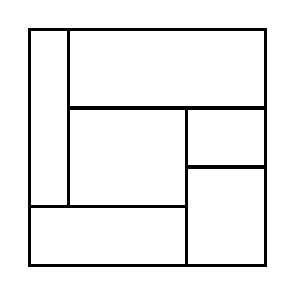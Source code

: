 \begin{tikzpicture}[very thick, scale=.5]
    \draw (0,3/2) rectangle (1,6);
    \draw (1,4) rectangle (6,6);
    \draw (1,3/2) rectangle (4,4);
    \draw (0,0) rectangle (4,3/2);
    \draw (4,5/2) rectangle (6,4);
    \draw (4,0) rectangle (6,5/2);
\end{tikzpicture}
